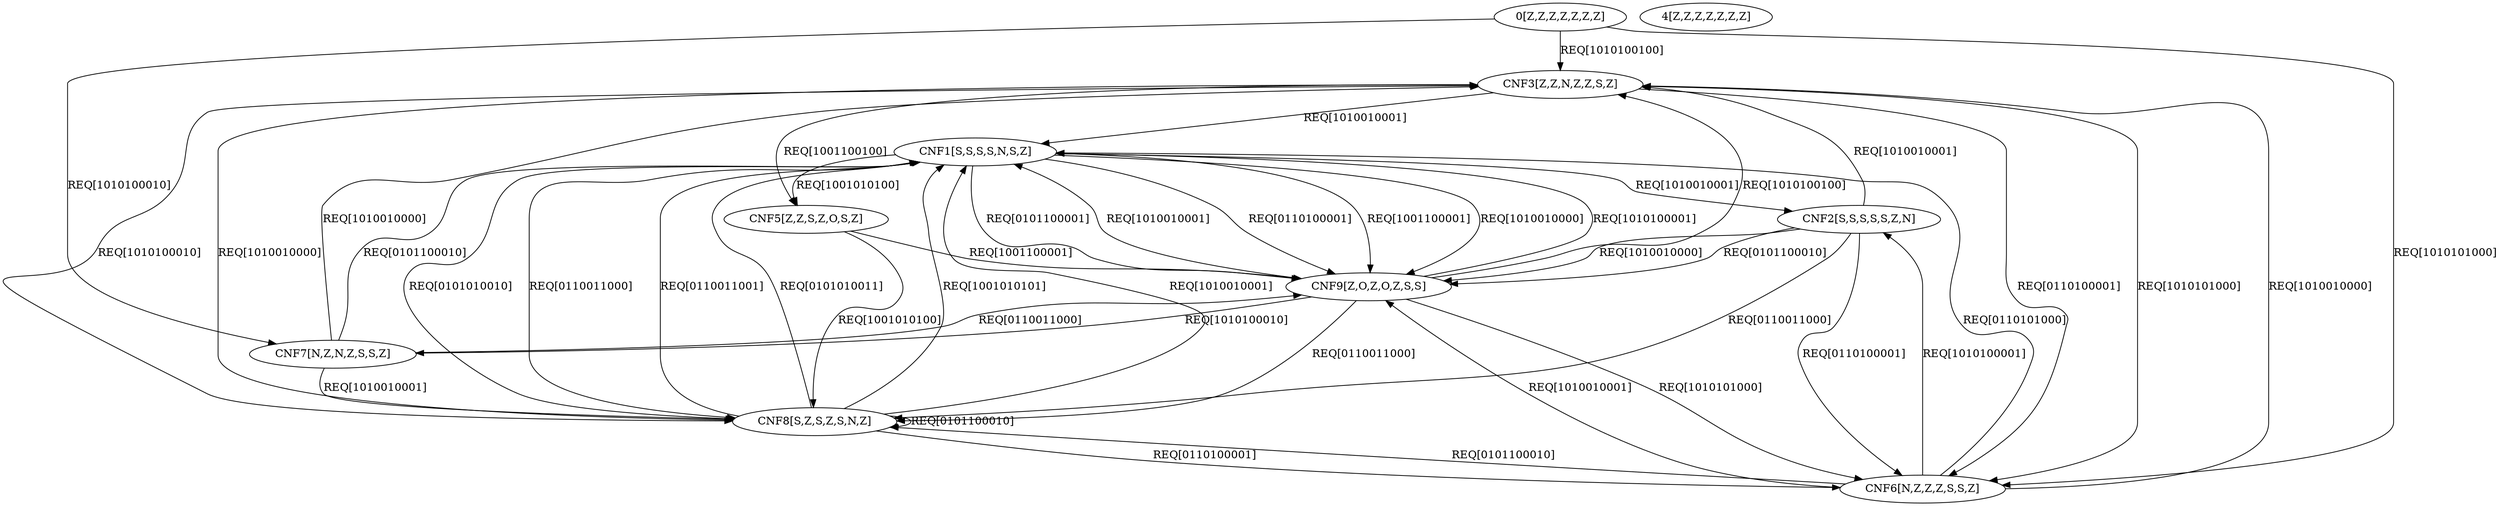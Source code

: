 digraph g {
root [label = "0[Z,Z,Z,Z,Z,Z,Z]"];
CNF1 [label = "CNF1[S,S,S,S,N,S,Z]"];
CNF2 [label = "CNF2[S,S,S,S,S,Z,N]"];
CNF3 [label = "CNF3[Z,Z,N,Z,Z,S,Z]"];
4 [label = "4[Z,Z,Z,Z,Z,Z,Z]"];
CNF5 [label = "CNF5[Z,Z,S,Z,O,S,Z]"];
CNF6 [label = "CNF6[N,Z,Z,Z,S,S,Z]"];
CNF7 [label = "CNF7[N,Z,N,Z,S,S,Z]"];
CNF8 [label = "CNF8[S,Z,S,Z,S,N,Z]"];
CNF9 [label = "CNF9[Z,O,Z,O,Z,S,S]"];
root -> CNF7 [label = "REQ[1010100010]"];
root -> CNF3 [label = "REQ[1010100100]"];
root -> CNF6 [label = "REQ[1010101000]"];
CNF1 -> CNF8 [label = "REQ[0101010010]"];
CNF1 -> CNF9 [label = "REQ[0101100001]"];
CNF1 -> CNF8 [label = "REQ[0110011000]"];
CNF1 -> CNF9 [label = "REQ[0110100001]"];
CNF1 -> CNF5 [label = "REQ[1001010100]"];
CNF1 -> CNF9 [label = "REQ[1001100001]"];
CNF1 -> CNF9 [label = "REQ[1010010000]"];
CNF1 -> CNF2 [label = "REQ[1010010001]"];
CNF2 -> CNF9 [label = "REQ[0101100010]"];
CNF2 -> CNF8 [label = "REQ[0110011000]"];
CNF2 -> CNF6 [label = "REQ[0110100001]"];
CNF2 -> CNF9 [label = "REQ[1010010000]"];
CNF2 -> CNF3 [label = "REQ[1010010001]"];
CNF3 -> CNF6 [label = "REQ[0110100001]"];
CNF3 -> CNF5 [label = "REQ[1001100100]"];
CNF3 -> CNF1 [label = "REQ[1010010001]"];
CNF3 -> CNF8 [label = "REQ[1010100010]"];
CNF3 -> CNF6 [label = "REQ[1010101000]"];
CNF5 -> CNF8 [label = "REQ[1001010100]"];
CNF5 -> CNF9 [label = "REQ[1001100001]"];
CNF6 -> CNF8 [label = "REQ[0101100010]"];
CNF6 -> CNF1 [label = "REQ[0110101000]"];
CNF6 -> CNF3 [label = "REQ[1010010000]"];
CNF6 -> CNF9 [label = "REQ[1010010001]"];
CNF6 -> CNF2 [label = "REQ[1010100001]"];
CNF7 -> CNF1 [label = "REQ[0101100010]"];
CNF7 -> CNF9 [label = "REQ[0110011000]"];
CNF7 -> CNF3 [label = "REQ[1010010000]"];
CNF7 -> CNF8 [label = "REQ[1010010001]"];
CNF8 -> CNF1 [label = "REQ[0101010011]"];
CNF8 -> CNF8 [label = "REQ[0101100010]"];
CNF8 -> CNF1 [label = "REQ[0110011001]"];
CNF8 -> CNF6 [label = "REQ[0110100001]"];
CNF8 -> CNF1 [label = "REQ[1001010101]"];
CNF8 -> CNF3 [label = "REQ[1010010000]"];
CNF8 -> CNF1 [label = "REQ[1010010001]"];
CNF9 -> CNF8 [label = "REQ[0110011000]"];
CNF9 -> CNF1 [label = "REQ[1010010001]"];
CNF9 -> CNF1 [label = "REQ[1010100001]"];
CNF9 -> CNF7 [label = "REQ[1010100010]"];
CNF9 -> CNF3 [label = "REQ[1010100100]"];
CNF9 -> CNF6 [label = "REQ[1010101000]"];
}